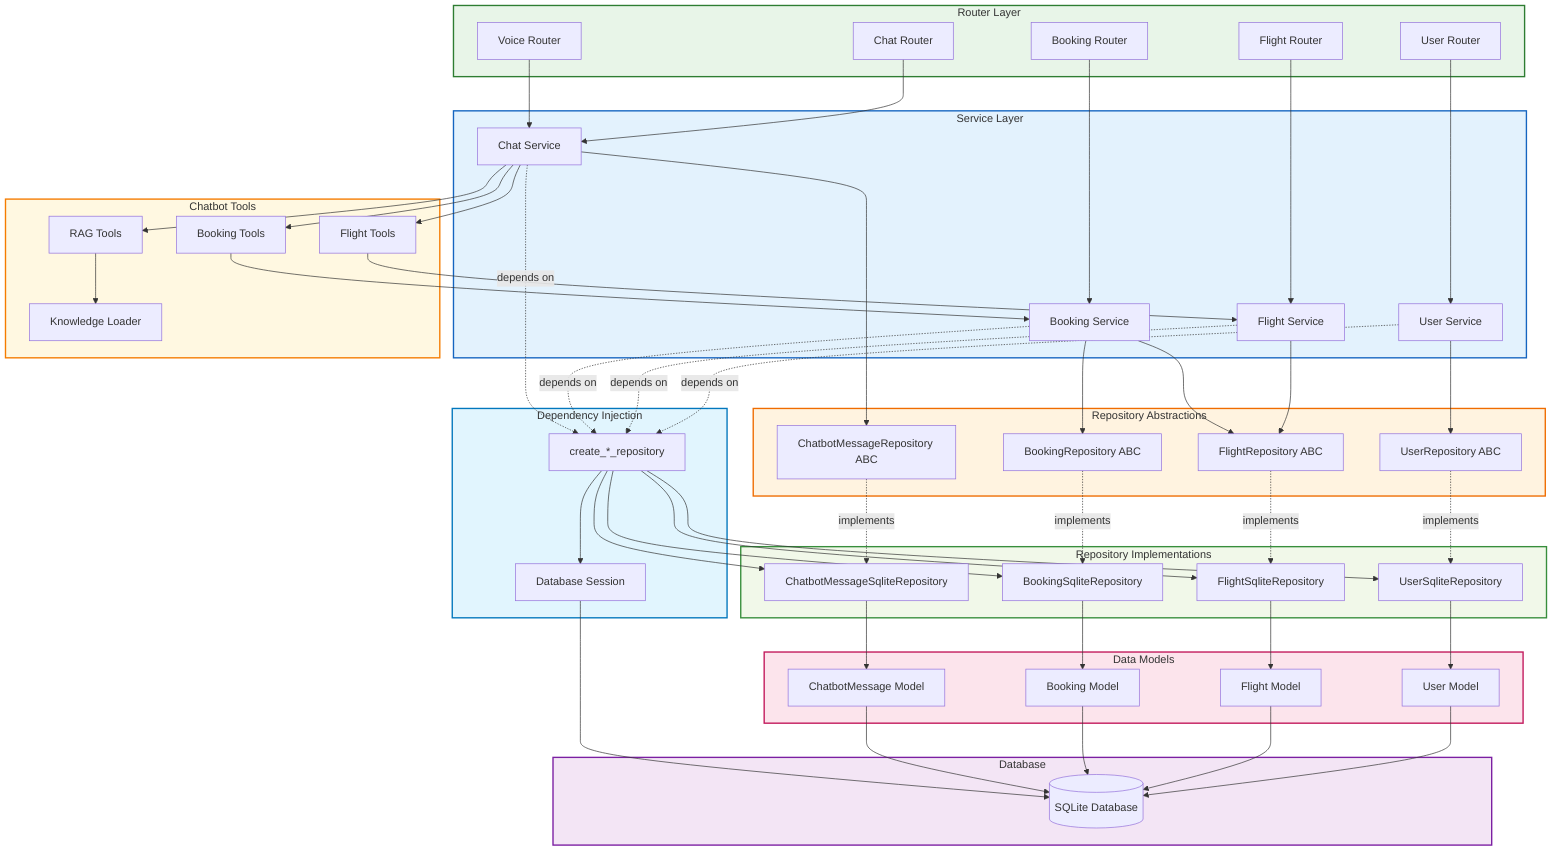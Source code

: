 graph TB
    subgraph RouterLayer["Router Layer"]
        UserRouter[User Router]
        FlightRouter[Flight Router]
        BookingRouter[Booking Router]
        ChatRouter[Chat Router]
        VoiceRouter[Voice Router]
    end
    
    subgraph ServiceLayer["Service Layer"]
        UserService[User Service]
        FlightService[Flight Service]
        BookingService[Booking Service]
        ChatService[Chat Service]
    end
    
    subgraph RepositoryAbstractions["Repository Abstractions"]
        IUserRepo[UserRepository ABC]
        IFlightRepo[FlightRepository ABC]
        IBookingRepo[BookingRepository ABC]
        IChatRepo[ChatbotMessageRepository ABC]
    end
    
    subgraph RepositoryImplementations["Repository Implementations"]
        UserSQLite[UserSqliteRepository]
        FlightSQLite[FlightSqliteRepository]
        BookingSQLite[BookingSqliteRepository]
        ChatSQLite[ChatbotMessageSqliteRepository]
    end
    
    subgraph DataModels["Data Models"]
        UserModel[User Model]
        FlightModel[Flight Model]
        BookingModel[Booking Model]
        ChatModel[ChatbotMessage Model]
    end
    
    subgraph Database["Database"]
        SQLite[(SQLite Database)]
    end
    
    subgraph DependencyInjection["Dependency Injection"]
        DI[create_*_repository]
        Session[Database Session]
    end
    
    subgraph ChatbotTools["Chatbot Tools"]
        FlightTools[Flight Tools]
        BookingTools[Booking Tools]
        RAGTools[RAG Tools]
        KnowledgeLoader[Knowledge Loader]
    end
    
    UserRouter --> UserService
    FlightRouter --> FlightService
    BookingRouter --> BookingService
    ChatRouter --> ChatService
    VoiceRouter --> ChatService
    
    UserService --> IUserRepo
    FlightService --> IFlightRepo
    BookingService --> IBookingRepo
    BookingService --> IFlightRepo
    ChatService --> IChatRepo
    
    IUserRepo -.->|implements| UserSQLite
    IFlightRepo -.->|implements| FlightSQLite
    IBookingRepo -.->|implements| BookingSQLite
    IChatRepo -.->|implements| ChatSQLite
    
    UserSQLite --> UserModel
    FlightSQLite --> FlightModel
    BookingSQLite --> BookingModel
    ChatSQLite --> ChatModel
    
    UserModel --> SQLite
    FlightModel --> SQLite
    BookingModel --> SQLite
    ChatModel --> SQLite
    
    DI --> UserSQLite
    DI --> FlightSQLite
    DI --> BookingSQLite
    DI --> ChatSQLite
    DI --> Session
    Session --> SQLite
    
    UserService -.->|depends on| DI
    FlightService -.->|depends on| DI
    BookingService -.->|depends on| DI
    ChatService -.->|depends on| DI
    
    ChatService --> FlightTools
    ChatService --> BookingTools
    ChatService --> RAGTools
    FlightTools --> FlightService
    BookingTools --> BookingService
    RAGTools --> KnowledgeLoader
    
    classDef router fill:#e8f5e8,stroke:#2e7d32,stroke-width:2px
    classDef service fill:#e3f2fd,stroke:#1565c0,stroke-width:2px
    classDef abstract fill:#fff3e0,stroke:#ef6c00,stroke-width:2px
    classDef impl fill:#f1f8e9,stroke:#388e3c,stroke-width:2px
    classDef model fill:#fce4ec,stroke:#c2185b,stroke-width:2px
    classDef db fill:#f3e5f5,stroke:#7b1fa2,stroke-width:2px
    classDef di fill:#e1f5fe,stroke:#0277bd,stroke-width:2px
    classDef tools fill:#fff8e1,stroke:#f57c00,stroke-width:2px
    
    class RouterLayer router
    class ServiceLayer service
    class RepositoryAbstractions abstract
    class RepositoryImplementations impl
    class DataModels model
    class Database db
    class DependencyInjection di
    class ChatbotTools tools